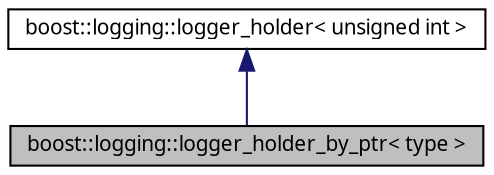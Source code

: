 digraph G
{
  edge [fontname="FreeSans.ttf",fontsize=10,labelfontname="FreeSans.ttf",labelfontsize=10];
  node [fontname="FreeSans.ttf",fontsize=10,shape=record];
  Node1 [label="boost::logging::logger_holder_by_ptr\< type \>",height=0.2,width=0.4,color="black", fillcolor="grey75", style="filled" fontcolor="black"];
  Node2 -> Node1 [dir=back,color="midnightblue",fontsize=10,style="solid",fontname="FreeSans.ttf"];
  Node2 [label="boost::logging::logger_holder\< unsigned int \>",height=0.2,width=0.4,color="black", fillcolor="white", style="filled",URL="$structboost_1_1logging_1_1logger__holder.html",tooltip="Allows using a log without knowing its full type yet. Even if the log is not fully..."];
}

